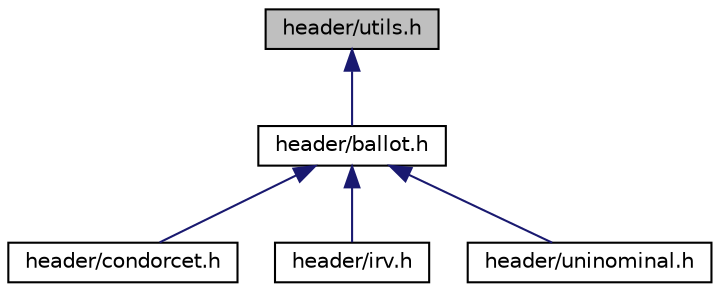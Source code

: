 digraph "header/utils.h"
{
  edge [fontname="Helvetica",fontsize="10",labelfontname="Helvetica",labelfontsize="10"];
  node [fontname="Helvetica",fontsize="10",shape=record];
  Node9 [label="header/utils.h",height=0.2,width=0.4,color="black", fillcolor="grey75", style="filled", fontcolor="black"];
  Node9 -> Node10 [dir="back",color="midnightblue",fontsize="10",style="solid",fontname="Helvetica"];
  Node10 [label="header/ballot.h",height=0.2,width=0.4,color="black", fillcolor="white", style="filled",URL="$ballot_8h.html",tooltip="Centralise les fonctions communes aux algorithmes de méthodes de scrutin. "];
  Node10 -> Node11 [dir="back",color="midnightblue",fontsize="10",style="solid",fontname="Helvetica"];
  Node11 [label="header/condorcet.h",height=0.2,width=0.4,color="black", fillcolor="white", style="filled",URL="$condorcet_8h.html",tooltip="Calcul du gagnant grâce aux fonctions de condorcet et leurs dépendances. "];
  Node10 -> Node12 [dir="back",color="midnightblue",fontsize="10",style="solid",fontname="Helvetica"];
  Node12 [label="header/irv.h",height=0.2,width=0.4,color="black", fillcolor="white", style="filled",URL="$irv_8h.html",tooltip="Calcul du gagnant grâce à la fonction vote alternatif et ses dépendances. "];
  Node10 -> Node13 [dir="back",color="midnightblue",fontsize="10",style="solid",fontname="Helvetica"];
  Node13 [label="header/uninominal.h",height=0.2,width=0.4,color="black", fillcolor="white", style="filled",URL="$uninominal_8h.html",tooltip="Calcul du gagnant grâce aux fonctions uninominals un et deux tours et leurs dépendances. "];
}
